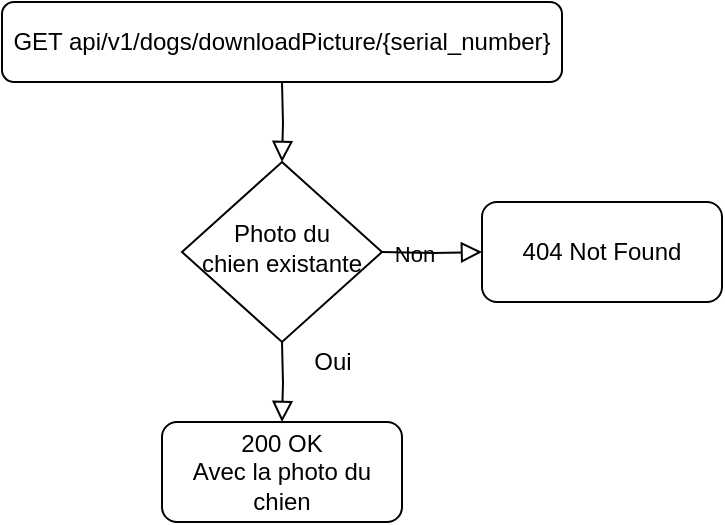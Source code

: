 <mxfile version="14.7.0" type="device"><diagram id="C5RBs43oDa-KdzZeNtuy" name="Page-1"><mxGraphModel dx="1422" dy="804" grid="1" gridSize="10" guides="1" tooltips="1" connect="1" arrows="1" fold="1" page="1" pageScale="1" pageWidth="827" pageHeight="1169" math="0" shadow="0"><root><mxCell id="WIyWlLk6GJQsqaUBKTNV-0"/><mxCell id="WIyWlLk6GJQsqaUBKTNV-1" parent="WIyWlLk6GJQsqaUBKTNV-0"/><mxCell id="WIyWlLk6GJQsqaUBKTNV-3" value="GET api/v1/dogs/downloadPicture/{serial_number}" style="rounded=1;whiteSpace=wrap;html=1;fontSize=12;glass=0;strokeWidth=1;shadow=0;" parent="WIyWlLk6GJQsqaUBKTNV-1" vertex="1"><mxGeometry x="170" y="30" width="280" height="40" as="geometry"/></mxCell><mxCell id="iDIL6tAmCs9mzdsC3x_e-0" value="" style="rounded=0;html=1;jettySize=auto;orthogonalLoop=1;fontSize=11;endArrow=block;endFill=0;endSize=8;strokeWidth=1;shadow=0;labelBackgroundColor=none;edgeStyle=orthogonalEdgeStyle;" parent="WIyWlLk6GJQsqaUBKTNV-1" edge="1"><mxGeometry relative="1" as="geometry"><mxPoint x="310" y="70" as="sourcePoint"/><mxPoint x="310" y="110" as="targetPoint"/></mxGeometry></mxCell><mxCell id="iDIL6tAmCs9mzdsC3x_e-1" value="Non" style="edgeStyle=orthogonalEdgeStyle;rounded=0;html=1;jettySize=auto;orthogonalLoop=1;fontSize=11;endArrow=block;endFill=0;endSize=8;strokeWidth=1;shadow=0;labelBackgroundColor=none;" parent="WIyWlLk6GJQsqaUBKTNV-1" target="iDIL6tAmCs9mzdsC3x_e-3" edge="1"><mxGeometry y="10" relative="1" as="geometry"><mxPoint as="offset"/><mxPoint x="360" y="155" as="sourcePoint"/></mxGeometry></mxCell><mxCell id="iDIL6tAmCs9mzdsC3x_e-3" value="404 Not Found" style="rounded=1;whiteSpace=wrap;html=1;fontSize=12;glass=0;strokeWidth=1;shadow=0;" parent="WIyWlLk6GJQsqaUBKTNV-1" vertex="1"><mxGeometry x="410" y="130" width="120" height="50" as="geometry"/></mxCell><mxCell id="iDIL6tAmCs9mzdsC3x_e-7" value="" style="rounded=0;html=1;jettySize=auto;orthogonalLoop=1;fontSize=11;endArrow=block;endFill=0;endSize=8;strokeWidth=1;shadow=0;labelBackgroundColor=none;edgeStyle=orthogonalEdgeStyle;" parent="WIyWlLk6GJQsqaUBKTNV-1" edge="1"><mxGeometry relative="1" as="geometry"><mxPoint x="310" y="200" as="sourcePoint"/><mxPoint x="310" y="240" as="targetPoint"/></mxGeometry></mxCell><mxCell id="iDIL6tAmCs9mzdsC3x_e-10" value="200 OK&lt;br&gt;Avec la photo du chien" style="rounded=1;whiteSpace=wrap;html=1;fontSize=12;glass=0;strokeWidth=1;shadow=0;" parent="WIyWlLk6GJQsqaUBKTNV-1" vertex="1"><mxGeometry x="250" y="240" width="120" height="50" as="geometry"/></mxCell><mxCell id="so0FptcCIsjLP5uzHNFq-1" value="Oui" style="text;html=1;align=center;verticalAlign=middle;resizable=0;points=[];autosize=1;strokeColor=none;" parent="WIyWlLk6GJQsqaUBKTNV-1" vertex="1"><mxGeometry x="320" y="200" width="30" height="20" as="geometry"/></mxCell><mxCell id="so0FptcCIsjLP5uzHNFq-44" value="Photo du &lt;br&gt;chien existante" style="rhombus;whiteSpace=wrap;html=1;shadow=0;fontFamily=Helvetica;fontSize=12;align=center;strokeWidth=1;spacing=6;spacingTop=-4;" parent="WIyWlLk6GJQsqaUBKTNV-1" vertex="1"><mxGeometry x="260" y="110" width="100" height="90" as="geometry"/></mxCell></root></mxGraphModel></diagram></mxfile>